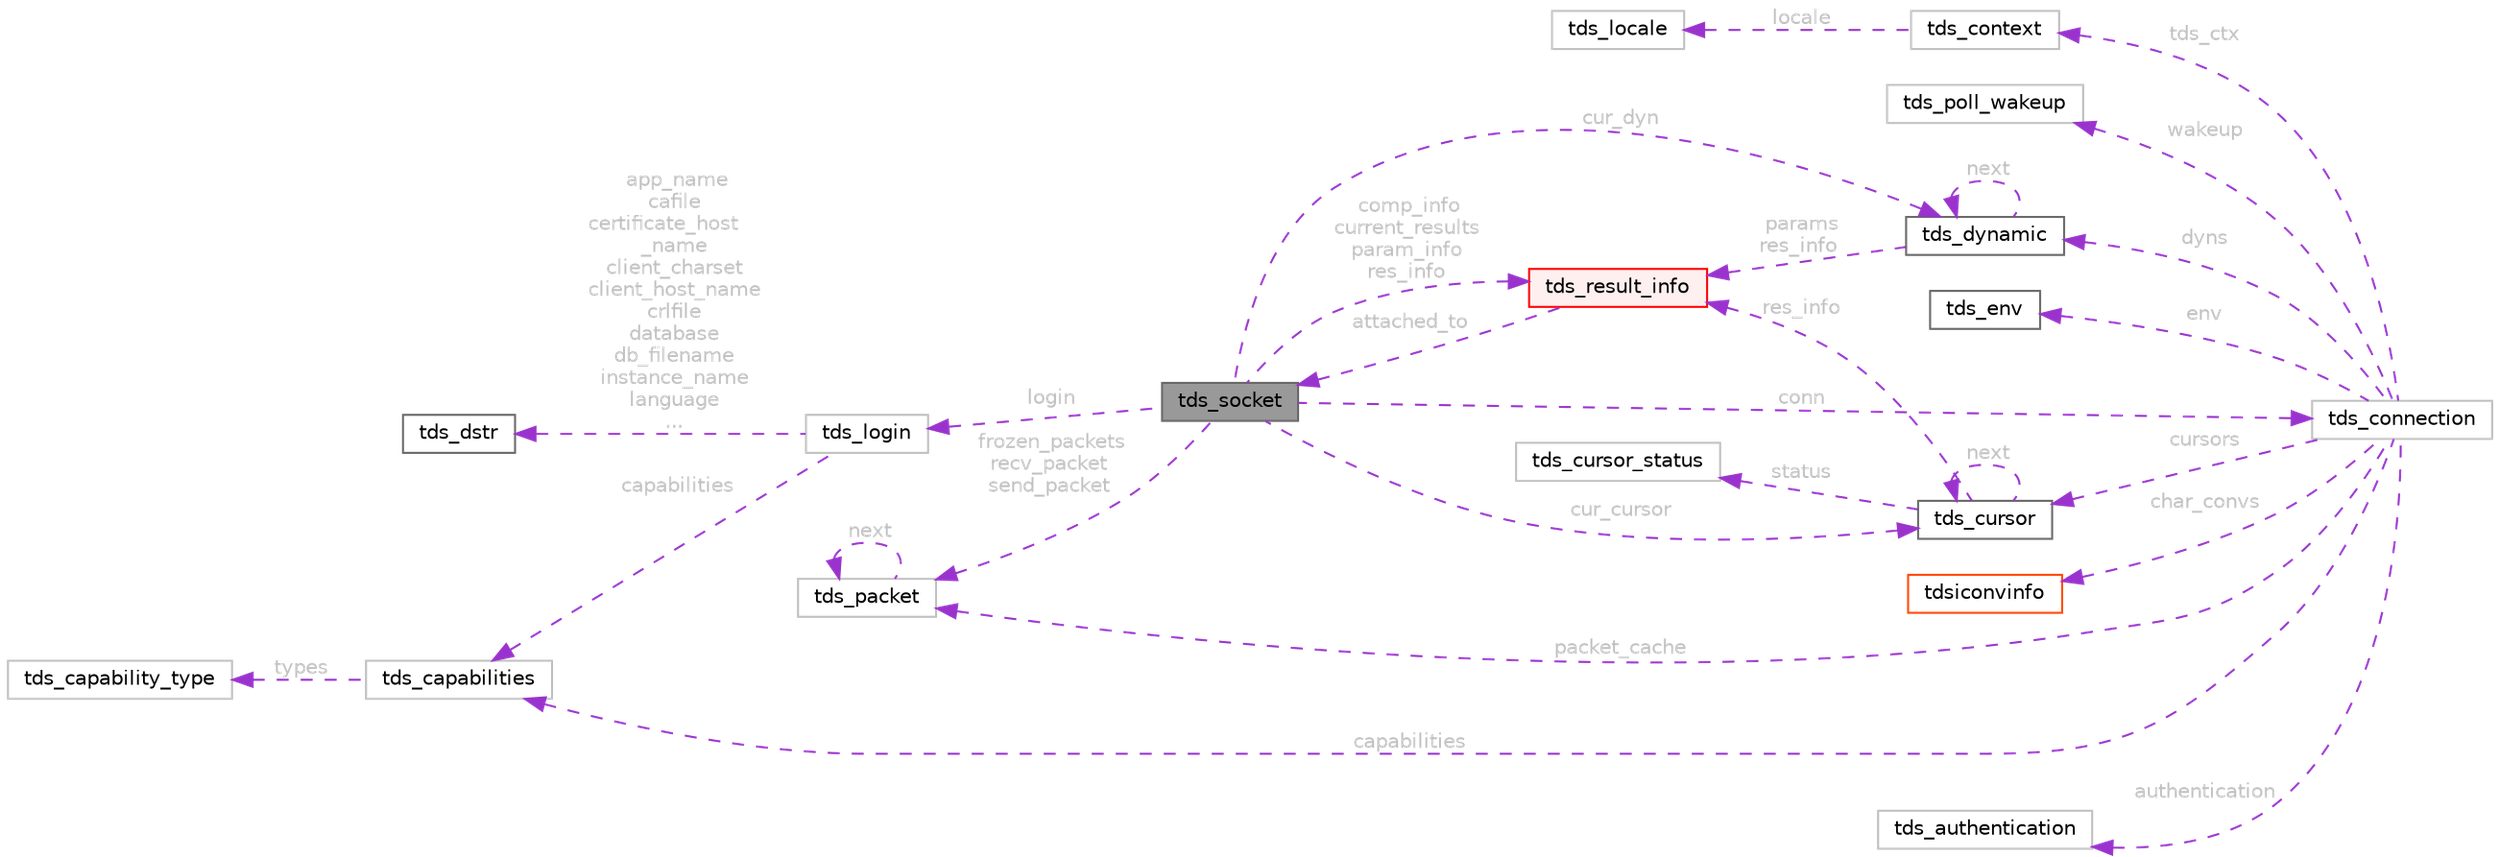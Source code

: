 digraph "tds_socket"
{
 // LATEX_PDF_SIZE
  bgcolor="transparent";
  edge [fontname=Helvetica,fontsize=10,labelfontname=Helvetica,labelfontsize=10];
  node [fontname=Helvetica,fontsize=10,shape=box,height=0.2,width=0.4];
  rankdir="LR";
  Node1 [id="Node000001",label="tds_socket",height=0.2,width=0.4,color="gray40", fillcolor="grey60", style="filled", fontcolor="black",tooltip="Information for a server connection."];
  Node2 -> Node1 [id="edge1_Node000001_Node000002",dir="back",color="darkorchid3",style="dashed",tooltip=" ",label=" conn",fontcolor="grey" ];
  Node2 [id="Node000002",label="tds_connection",height=0.2,width=0.4,color="grey75", fillcolor="white", style="filled",URL="$a01306.html",tooltip=" "];
  Node3 -> Node2 [id="edge2_Node000002_Node000003",dir="back",color="darkorchid3",style="dashed",tooltip=" ",label=" wakeup",fontcolor="grey" ];
  Node3 [id="Node000003",label="tds_poll_wakeup",height=0.2,width=0.4,color="grey75", fillcolor="white", style="filled",URL="$a01302.html",tooltip=" "];
  Node4 -> Node2 [id="edge3_Node000002_Node000004",dir="back",color="darkorchid3",style="dashed",tooltip=" ",label=" tds_ctx",fontcolor="grey" ];
  Node4 [id="Node000004",label="tds_context",height=0.2,width=0.4,color="grey75", fillcolor="white", style="filled",URL="$a01290.html",tooltip=" "];
  Node5 -> Node4 [id="edge4_Node000004_Node000005",dir="back",color="darkorchid3",style="dashed",tooltip=" ",label=" locale",fontcolor="grey" ];
  Node5 [id="Node000005",label="tds_locale",height=0.2,width=0.4,color="grey75", fillcolor="white", style="filled",URL="$a01226.html",tooltip=" "];
  Node6 -> Node2 [id="edge5_Node000002_Node000006",dir="back",color="darkorchid3",style="dashed",tooltip=" ",label=" env",fontcolor="grey" ];
  Node6 [id="Node000006",label="tds_env",height=0.2,width=0.4,color="gray40", fillcolor="white", style="filled",URL="$a01278.html",tooltip="Current environment as reported by the server."];
  Node7 -> Node2 [id="edge6_Node000002_Node000007",dir="back",color="darkorchid3",style="dashed",tooltip=" ",label=" cursors",fontcolor="grey" ];
  Node7 [id="Node000007",label="tds_cursor",height=0.2,width=0.4,color="gray40", fillcolor="white", style="filled",URL="$a01274.html",tooltip="Holds information about a cursor."];
  Node7 -> Node7 [id="edge7_Node000007_Node000007",dir="back",color="darkorchid3",style="dashed",tooltip=" ",label=" next",fontcolor="grey" ];
  Node8 -> Node7 [id="edge8_Node000007_Node000008",dir="back",color="darkorchid3",style="dashed",tooltip=" ",label=" status",fontcolor="grey" ];
  Node8 [id="Node000008",label="tds_cursor_status",height=0.2,width=0.4,color="grey75", fillcolor="white", style="filled",URL="$a01270.html",tooltip=" "];
  Node9 -> Node7 [id="edge9_Node000007_Node000009",dir="back",color="darkorchid3",style="dashed",tooltip=" ",label=" res_info",fontcolor="grey" ];
  Node9 [id="Node000009",label="tds_result_info",height=0.2,width=0.4,color="red", fillcolor="#FFF0F0", style="filled",URL="$a01258.html",tooltip="Hold information for any results."];
  Node1 -> Node9 [id="edge10_Node000009_Node000001",dir="back",color="darkorchid3",style="dashed",tooltip=" ",label=" attached_to",fontcolor="grey" ];
  Node18 -> Node2 [id="edge11_Node000002_Node000018",dir="back",color="darkorchid3",style="dashed",tooltip=" ",label=" dyns",fontcolor="grey" ];
  Node18 [id="Node000018",label="tds_dynamic",height=0.2,width=0.4,color="gray40", fillcolor="white", style="filled",URL="$a01282.html",tooltip="Holds information for a dynamic (also called prepared) query."];
  Node18 -> Node18 [id="edge12_Node000018_Node000018",dir="back",color="darkorchid3",style="dashed",tooltip=" ",label=" next",fontcolor="grey" ];
  Node9 -> Node18 [id="edge13_Node000018_Node000009",dir="back",color="darkorchid3",style="dashed",tooltip=" ",label=" params\nres_info",fontcolor="grey" ];
  Node12 -> Node2 [id="edge14_Node000002_Node000012",dir="back",color="darkorchid3",style="dashed",tooltip=" ",label=" char_convs",fontcolor="grey" ];
  Node12 [id="Node000012",label="tdsiconvinfo",height=0.2,width=0.4,color="orangered", fillcolor="white", style="filled",URL="$a01050.html",tooltip=" "];
  Node19 -> Node2 [id="edge15_Node000002_Node000019",dir="back",color="darkorchid3",style="dashed",tooltip=" ",label=" capabilities",fontcolor="grey" ];
  Node19 [id="Node000019",label="tds_capabilities",height=0.2,width=0.4,color="grey75", fillcolor="white", style="filled",URL="$a01214.html",tooltip=" "];
  Node20 -> Node19 [id="edge16_Node000019_Node000020",dir="back",color="darkorchid3",style="dashed",tooltip=" ",label=" types",fontcolor="grey" ];
  Node20 [id="Node000020",label="tds_capability_type",height=0.2,width=0.4,color="grey75", fillcolor="white", style="filled",URL="$a01210.html",tooltip=" "];
  Node21 -> Node2 [id="edge17_Node000002_Node000021",dir="back",color="darkorchid3",style="dashed",tooltip=" ",label=" packet_cache",fontcolor="grey" ];
  Node21 [id="Node000021",label="tds_packet",height=0.2,width=0.4,color="grey75", fillcolor="white", style="filled",URL="$a01298.html",tooltip=" "];
  Node21 -> Node21 [id="edge18_Node000021_Node000021",dir="back",color="darkorchid3",style="dashed",tooltip=" ",label=" next",fontcolor="grey" ];
  Node22 -> Node2 [id="edge19_Node000002_Node000022",dir="back",color="darkorchid3",style="dashed",tooltip=" ",label=" authentication",fontcolor="grey" ];
  Node22 [id="Node000022",label="tds_authentication",height=0.2,width=0.4,color="grey75", fillcolor="white", style="filled",URL="$a01294.html",tooltip=" "];
  Node21 -> Node1 [id="edge20_Node000001_Node000021",dir="back",color="darkorchid3",style="dashed",tooltip=" ",label=" frozen_packets\nrecv_packet\nsend_packet",fontcolor="grey" ];
  Node9 -> Node1 [id="edge21_Node000001_Node000009",dir="back",color="darkorchid3",style="dashed",tooltip=" ",label=" comp_info\ncurrent_results\nparam_info\nres_info",fontcolor="grey" ];
  Node7 -> Node1 [id="edge22_Node000001_Node000007",dir="back",color="darkorchid3",style="dashed",tooltip=" ",label=" cur_cursor",fontcolor="grey" ];
  Node18 -> Node1 [id="edge23_Node000001_Node000018",dir="back",color="darkorchid3",style="dashed",tooltip=" ",label=" cur_dyn",fontcolor="grey" ];
  Node23 -> Node1 [id="edge24_Node000001_Node000023",dir="back",color="darkorchid3",style="dashed",tooltip=" ",label=" login",fontcolor="grey" ];
  Node23 [id="Node000023",label="tds_login",height=0.2,width=0.4,color="grey75", fillcolor="white", style="filled",URL="$a01218.html",tooltip=" "];
  Node16 -> Node23 [id="edge25_Node000023_Node000016",dir="back",color="darkorchid3",style="dashed",tooltip=" ",label=" app_name\ncafile\ncertificate_host\l_name\nclient_charset\nclient_host_name\ncrlfile\ndatabase\ndb_filename\ninstance_name\nlanguage\n...",fontcolor="grey" ];
  Node16 [id="Node000016",label="tds_dstr",height=0.2,width=0.4,color="gray40", fillcolor="white", style="filled",URL="$a01374.html",tooltip="Structure to hold a string."];
  Node19 -> Node23 [id="edge26_Node000023_Node000019",dir="back",color="darkorchid3",style="dashed",tooltip=" ",label=" capabilities",fontcolor="grey" ];
}
